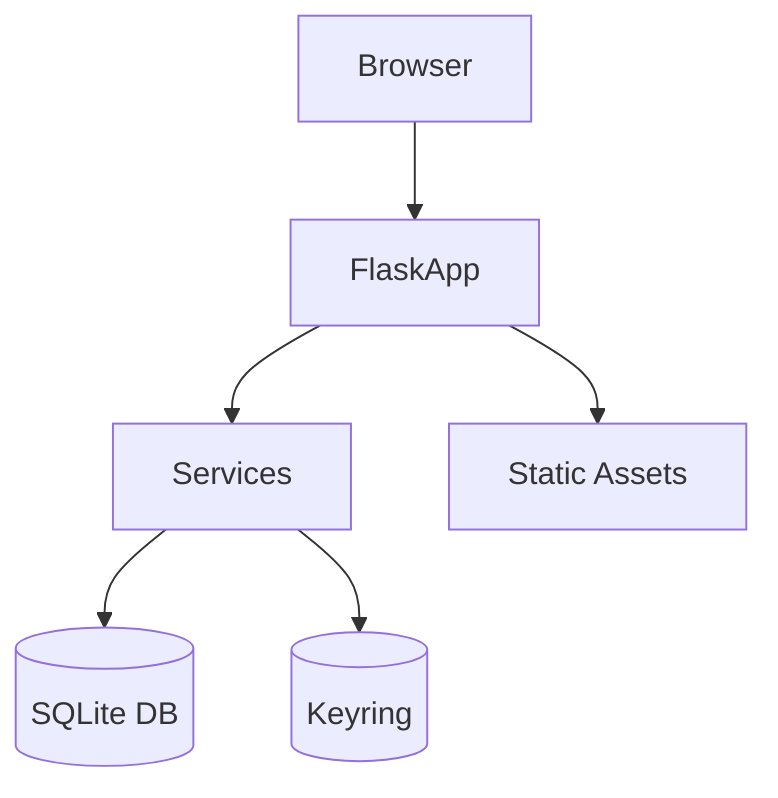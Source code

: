 flowchart TD
    Browser-->FlaskApp
    FlaskApp-->Services
    Services-->Database[(SQLite DB)]
    Services-->KMS[(Keyring)]
    FlaskApp-->Static[Static Assets]
